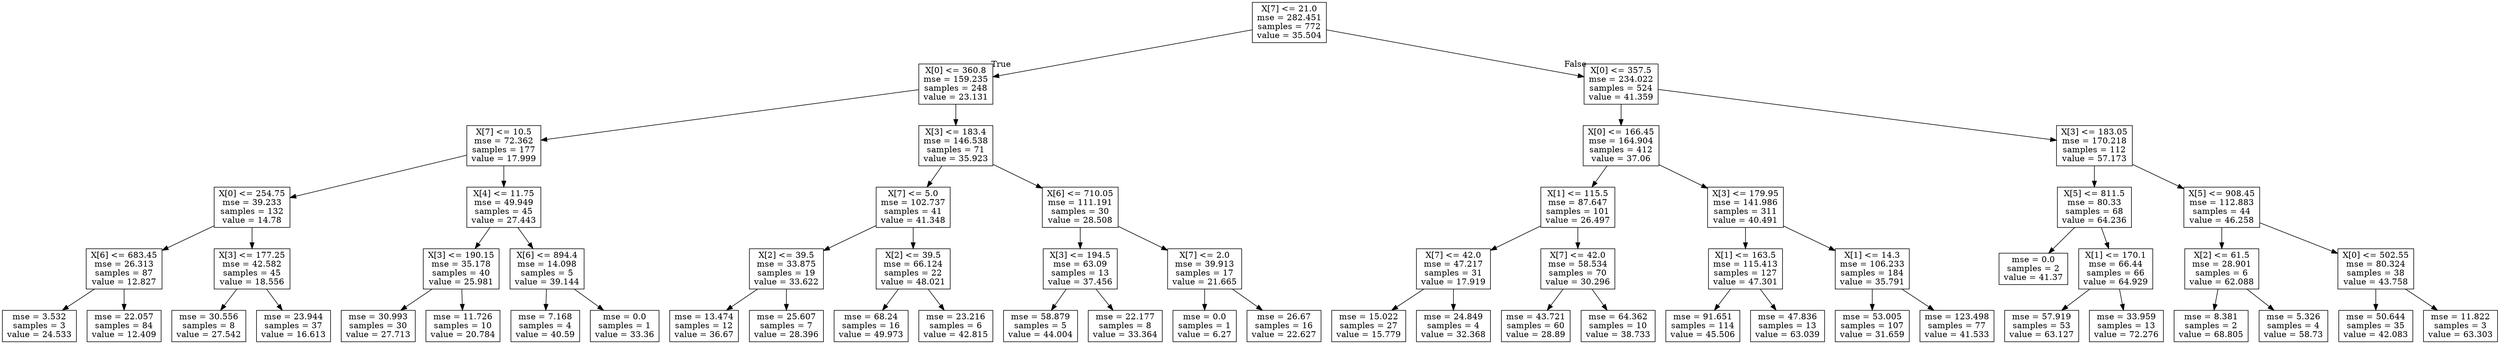 digraph Tree {
node [shape=box] ;
0 [label="X[7] <= 21.0\nmse = 282.451\nsamples = 772\nvalue = 35.504"] ;
1 [label="X[0] <= 360.8\nmse = 159.235\nsamples = 248\nvalue = 23.131"] ;
0 -> 1 [labeldistance=2.5, labelangle=45, headlabel="True"] ;
2 [label="X[7] <= 10.5\nmse = 72.362\nsamples = 177\nvalue = 17.999"] ;
1 -> 2 ;
3 [label="X[0] <= 254.75\nmse = 39.233\nsamples = 132\nvalue = 14.78"] ;
2 -> 3 ;
4 [label="X[6] <= 683.45\nmse = 26.313\nsamples = 87\nvalue = 12.827"] ;
3 -> 4 ;
5 [label="mse = 3.532\nsamples = 3\nvalue = 24.533"] ;
4 -> 5 ;
6 [label="mse = 22.057\nsamples = 84\nvalue = 12.409"] ;
4 -> 6 ;
7 [label="X[3] <= 177.25\nmse = 42.582\nsamples = 45\nvalue = 18.556"] ;
3 -> 7 ;
8 [label="mse = 30.556\nsamples = 8\nvalue = 27.542"] ;
7 -> 8 ;
9 [label="mse = 23.944\nsamples = 37\nvalue = 16.613"] ;
7 -> 9 ;
10 [label="X[4] <= 11.75\nmse = 49.949\nsamples = 45\nvalue = 27.443"] ;
2 -> 10 ;
11 [label="X[3] <= 190.15\nmse = 35.178\nsamples = 40\nvalue = 25.981"] ;
10 -> 11 ;
12 [label="mse = 30.993\nsamples = 30\nvalue = 27.713"] ;
11 -> 12 ;
13 [label="mse = 11.726\nsamples = 10\nvalue = 20.784"] ;
11 -> 13 ;
14 [label="X[6] <= 894.4\nmse = 14.098\nsamples = 5\nvalue = 39.144"] ;
10 -> 14 ;
15 [label="mse = 7.168\nsamples = 4\nvalue = 40.59"] ;
14 -> 15 ;
16 [label="mse = 0.0\nsamples = 1\nvalue = 33.36"] ;
14 -> 16 ;
17 [label="X[3] <= 183.4\nmse = 146.538\nsamples = 71\nvalue = 35.923"] ;
1 -> 17 ;
18 [label="X[7] <= 5.0\nmse = 102.737\nsamples = 41\nvalue = 41.348"] ;
17 -> 18 ;
19 [label="X[2] <= 39.5\nmse = 33.875\nsamples = 19\nvalue = 33.622"] ;
18 -> 19 ;
20 [label="mse = 13.474\nsamples = 12\nvalue = 36.67"] ;
19 -> 20 ;
21 [label="mse = 25.607\nsamples = 7\nvalue = 28.396"] ;
19 -> 21 ;
22 [label="X[2] <= 39.5\nmse = 66.124\nsamples = 22\nvalue = 48.021"] ;
18 -> 22 ;
23 [label="mse = 68.24\nsamples = 16\nvalue = 49.973"] ;
22 -> 23 ;
24 [label="mse = 23.216\nsamples = 6\nvalue = 42.815"] ;
22 -> 24 ;
25 [label="X[6] <= 710.05\nmse = 111.191\nsamples = 30\nvalue = 28.508"] ;
17 -> 25 ;
26 [label="X[3] <= 194.5\nmse = 63.09\nsamples = 13\nvalue = 37.456"] ;
25 -> 26 ;
27 [label="mse = 58.879\nsamples = 5\nvalue = 44.004"] ;
26 -> 27 ;
28 [label="mse = 22.177\nsamples = 8\nvalue = 33.364"] ;
26 -> 28 ;
29 [label="X[7] <= 2.0\nmse = 39.913\nsamples = 17\nvalue = 21.665"] ;
25 -> 29 ;
30 [label="mse = 0.0\nsamples = 1\nvalue = 6.27"] ;
29 -> 30 ;
31 [label="mse = 26.67\nsamples = 16\nvalue = 22.627"] ;
29 -> 31 ;
32 [label="X[0] <= 357.5\nmse = 234.022\nsamples = 524\nvalue = 41.359"] ;
0 -> 32 [labeldistance=2.5, labelangle=-45, headlabel="False"] ;
33 [label="X[0] <= 166.45\nmse = 164.904\nsamples = 412\nvalue = 37.06"] ;
32 -> 33 ;
34 [label="X[1] <= 115.5\nmse = 87.647\nsamples = 101\nvalue = 26.497"] ;
33 -> 34 ;
35 [label="X[7] <= 42.0\nmse = 47.217\nsamples = 31\nvalue = 17.919"] ;
34 -> 35 ;
36 [label="mse = 15.022\nsamples = 27\nvalue = 15.779"] ;
35 -> 36 ;
37 [label="mse = 24.849\nsamples = 4\nvalue = 32.368"] ;
35 -> 37 ;
38 [label="X[7] <= 42.0\nmse = 58.534\nsamples = 70\nvalue = 30.296"] ;
34 -> 38 ;
39 [label="mse = 43.721\nsamples = 60\nvalue = 28.89"] ;
38 -> 39 ;
40 [label="mse = 64.362\nsamples = 10\nvalue = 38.733"] ;
38 -> 40 ;
41 [label="X[3] <= 179.95\nmse = 141.986\nsamples = 311\nvalue = 40.491"] ;
33 -> 41 ;
42 [label="X[1] <= 163.5\nmse = 115.413\nsamples = 127\nvalue = 47.301"] ;
41 -> 42 ;
43 [label="mse = 91.651\nsamples = 114\nvalue = 45.506"] ;
42 -> 43 ;
44 [label="mse = 47.836\nsamples = 13\nvalue = 63.039"] ;
42 -> 44 ;
45 [label="X[1] <= 14.3\nmse = 106.233\nsamples = 184\nvalue = 35.791"] ;
41 -> 45 ;
46 [label="mse = 53.005\nsamples = 107\nvalue = 31.659"] ;
45 -> 46 ;
47 [label="mse = 123.498\nsamples = 77\nvalue = 41.533"] ;
45 -> 47 ;
48 [label="X[3] <= 183.05\nmse = 170.218\nsamples = 112\nvalue = 57.173"] ;
32 -> 48 ;
49 [label="X[5] <= 811.5\nmse = 80.33\nsamples = 68\nvalue = 64.236"] ;
48 -> 49 ;
50 [label="mse = 0.0\nsamples = 2\nvalue = 41.37"] ;
49 -> 50 ;
51 [label="X[1] <= 170.1\nmse = 66.44\nsamples = 66\nvalue = 64.929"] ;
49 -> 51 ;
52 [label="mse = 57.919\nsamples = 53\nvalue = 63.127"] ;
51 -> 52 ;
53 [label="mse = 33.959\nsamples = 13\nvalue = 72.276"] ;
51 -> 53 ;
54 [label="X[5] <= 908.45\nmse = 112.883\nsamples = 44\nvalue = 46.258"] ;
48 -> 54 ;
55 [label="X[2] <= 61.5\nmse = 28.901\nsamples = 6\nvalue = 62.088"] ;
54 -> 55 ;
56 [label="mse = 8.381\nsamples = 2\nvalue = 68.805"] ;
55 -> 56 ;
57 [label="mse = 5.326\nsamples = 4\nvalue = 58.73"] ;
55 -> 57 ;
58 [label="X[0] <= 502.55\nmse = 80.324\nsamples = 38\nvalue = 43.758"] ;
54 -> 58 ;
59 [label="mse = 50.644\nsamples = 35\nvalue = 42.083"] ;
58 -> 59 ;
60 [label="mse = 11.822\nsamples = 3\nvalue = 63.303"] ;
58 -> 60 ;
}